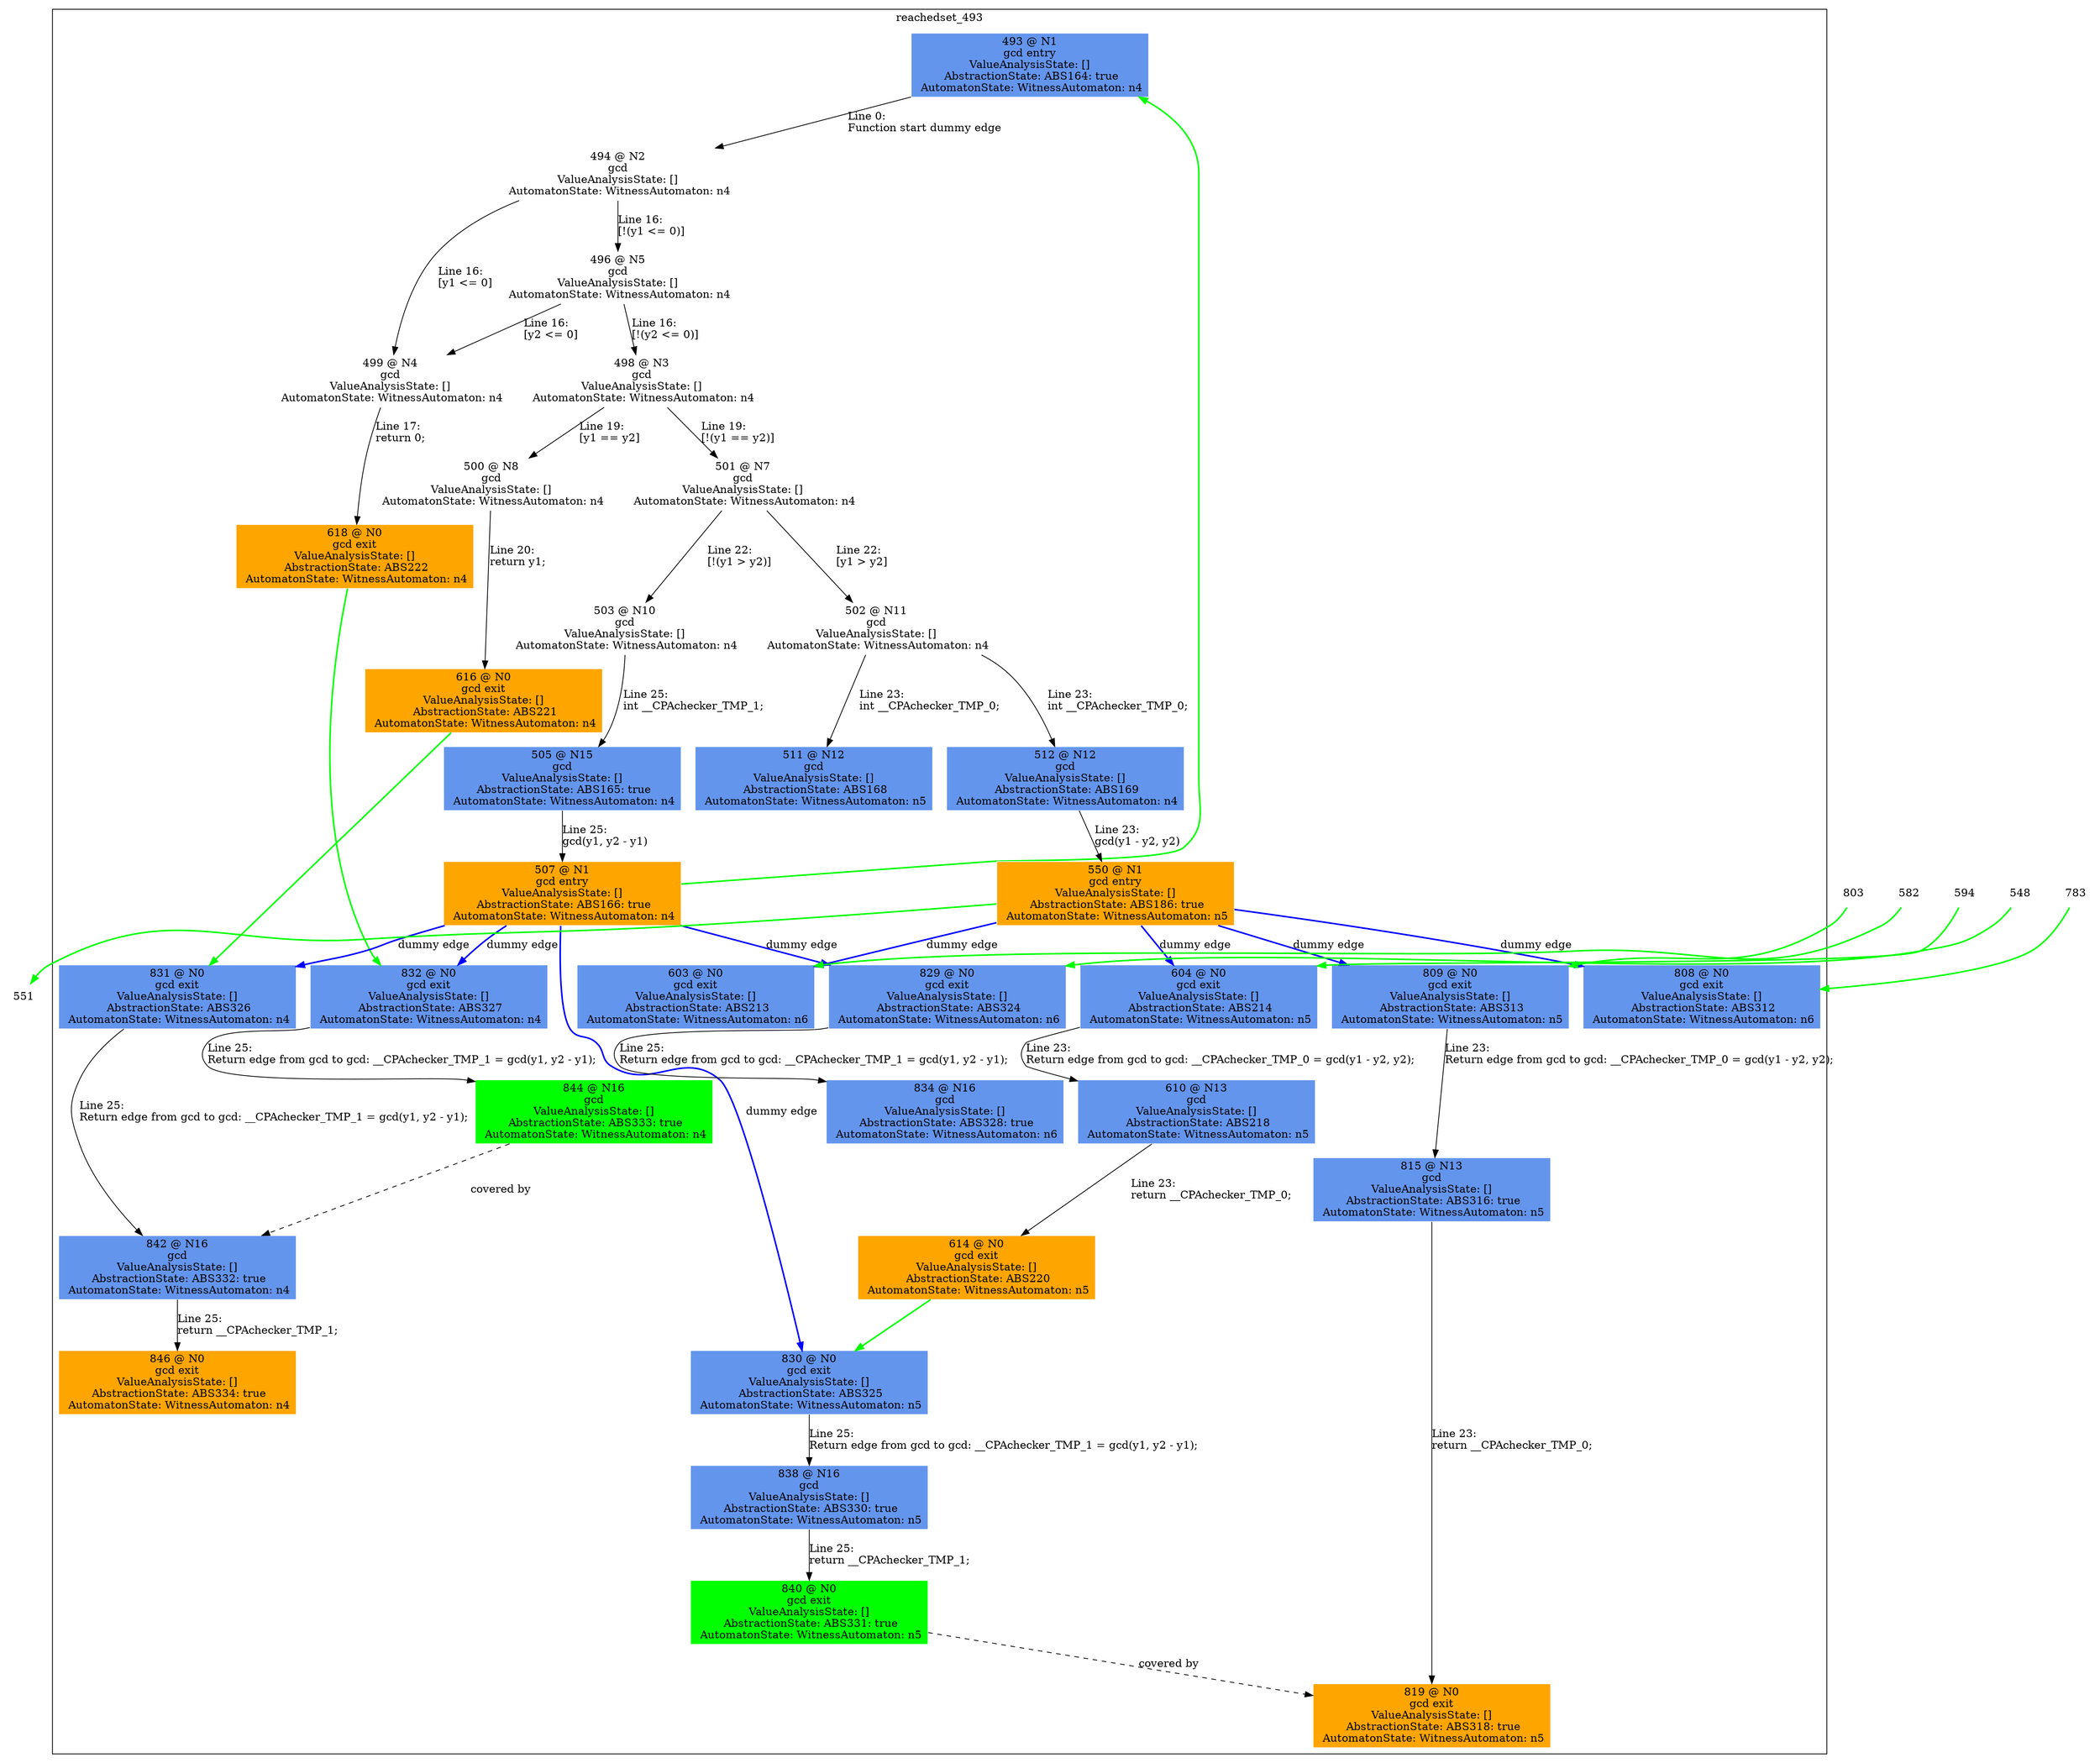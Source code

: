 digraph ARG {
node [style="filled" shape="box" color="white"]
subgraph cluster_493 {
label="reachedset_493"
493 [fillcolor="cornflowerblue" label="493 @ N1\ngcd entry\nValueAnalysisState: []\n AbstractionState: ABS164: true\n AutomatonState: WitnessAutomaton: n4\n" id="493"]
494 [label="494 @ N2\ngcd\nValueAnalysisState: []\n AutomatonState: WitnessAutomaton: n4\n" id="494"]
499 [label="499 @ N4\ngcd\nValueAnalysisState: []\n AutomatonState: WitnessAutomaton: n4\n" id="499"]
618 [fillcolor="orange" label="618 @ N0\ngcd exit\nValueAnalysisState: []\n AbstractionState: ABS222\n AutomatonState: WitnessAutomaton: n4\n" id="618"]
496 [label="496 @ N5\ngcd\nValueAnalysisState: []\n AutomatonState: WitnessAutomaton: n4\n" id="496"]
498 [label="498 @ N3\ngcd\nValueAnalysisState: []\n AutomatonState: WitnessAutomaton: n4\n" id="498"]
501 [label="501 @ N7\ngcd\nValueAnalysisState: []\n AutomatonState: WitnessAutomaton: n4\n" id="501"]
503 [label="503 @ N10\ngcd\nValueAnalysisState: []\n AutomatonState: WitnessAutomaton: n4\n" id="503"]
505 [fillcolor="cornflowerblue" label="505 @ N15\ngcd\nValueAnalysisState: []\n AbstractionState: ABS165: true\n AutomatonState: WitnessAutomaton: n4\n" id="505"]
507 [fillcolor="orange" label="507 @ N1\ngcd entry\nValueAnalysisState: []\n AbstractionState: ABS166: true\n AutomatonState: WitnessAutomaton: n4\n" id="507"]
832 [fillcolor="cornflowerblue" label="832 @ N0\ngcd exit\nValueAnalysisState: []\n AbstractionState: ABS327\n AutomatonState: WitnessAutomaton: n4\n" id="832"]
844 [fillcolor="green" label="844 @ N16\ngcd\nValueAnalysisState: []\n AbstractionState: ABS333: true\n AutomatonState: WitnessAutomaton: n4\n" id="844"]
831 [fillcolor="cornflowerblue" label="831 @ N0\ngcd exit\nValueAnalysisState: []\n AbstractionState: ABS326\n AutomatonState: WitnessAutomaton: n4\n" id="831"]
842 [fillcolor="cornflowerblue" label="842 @ N16\ngcd\nValueAnalysisState: []\n AbstractionState: ABS332: true\n AutomatonState: WitnessAutomaton: n4\n" id="842"]
846 [fillcolor="orange" label="846 @ N0\ngcd exit\nValueAnalysisState: []\n AbstractionState: ABS334: true\n AutomatonState: WitnessAutomaton: n4\n" id="846"]
830 [fillcolor="cornflowerblue" label="830 @ N0\ngcd exit\nValueAnalysisState: []\n AbstractionState: ABS325\n AutomatonState: WitnessAutomaton: n5\n" id="830"]
838 [fillcolor="cornflowerblue" label="838 @ N16\ngcd\nValueAnalysisState: []\n AbstractionState: ABS330: true\n AutomatonState: WitnessAutomaton: n5\n" id="838"]
840 [fillcolor="green" label="840 @ N0\ngcd exit\nValueAnalysisState: []\n AbstractionState: ABS331: true\n AutomatonState: WitnessAutomaton: n5\n" id="840"]
829 [fillcolor="cornflowerblue" label="829 @ N0\ngcd exit\nValueAnalysisState: []\n AbstractionState: ABS324\n AutomatonState: WitnessAutomaton: n6\n" id="829"]
834 [fillcolor="cornflowerblue" label="834 @ N16\ngcd\nValueAnalysisState: []\n AbstractionState: ABS328: true\n AutomatonState: WitnessAutomaton: n6\n" id="834"]
502 [label="502 @ N11\ngcd\nValueAnalysisState: []\n AutomatonState: WitnessAutomaton: n4\n" id="502"]
512 [fillcolor="cornflowerblue" label="512 @ N12\ngcd\nValueAnalysisState: []\n AbstractionState: ABS169\n AutomatonState: WitnessAutomaton: n4\n" id="512"]
550 [fillcolor="orange" label="550 @ N1\ngcd entry\nValueAnalysisState: []\n AbstractionState: ABS186: true\n AutomatonState: WitnessAutomaton: n5\n" id="550"]
809 [fillcolor="cornflowerblue" label="809 @ N0\ngcd exit\nValueAnalysisState: []\n AbstractionState: ABS313\n AutomatonState: WitnessAutomaton: n5\n" id="809"]
815 [fillcolor="cornflowerblue" label="815 @ N13\ngcd\nValueAnalysisState: []\n AbstractionState: ABS316: true\n AutomatonState: WitnessAutomaton: n5\n" id="815"]
819 [fillcolor="orange" label="819 @ N0\ngcd exit\nValueAnalysisState: []\n AbstractionState: ABS318: true\n AutomatonState: WitnessAutomaton: n5\n" id="819"]
808 [fillcolor="cornflowerblue" label="808 @ N0\ngcd exit\nValueAnalysisState: []\n AbstractionState: ABS312\n AutomatonState: WitnessAutomaton: n6\n" id="808"]
604 [fillcolor="cornflowerblue" label="604 @ N0\ngcd exit\nValueAnalysisState: []\n AbstractionState: ABS214\n AutomatonState: WitnessAutomaton: n5\n" id="604"]
610 [fillcolor="cornflowerblue" label="610 @ N13\ngcd\nValueAnalysisState: []\n AbstractionState: ABS218\n AutomatonState: WitnessAutomaton: n5\n" id="610"]
614 [fillcolor="orange" label="614 @ N0\ngcd exit\nValueAnalysisState: []\n AbstractionState: ABS220\n AutomatonState: WitnessAutomaton: n5\n" id="614"]
603 [fillcolor="cornflowerblue" label="603 @ N0\ngcd exit\nValueAnalysisState: []\n AbstractionState: ABS213\n AutomatonState: WitnessAutomaton: n6\n" id="603"]
511 [fillcolor="cornflowerblue" label="511 @ N12\ngcd\nValueAnalysisState: []\n AbstractionState: ABS168\n AutomatonState: WitnessAutomaton: n5\n" id="511"]
500 [label="500 @ N8\ngcd\nValueAnalysisState: []\n AutomatonState: WitnessAutomaton: n4\n" id="500"]
616 [fillcolor="orange" label="616 @ N0\ngcd exit\nValueAnalysisState: []\n AbstractionState: ABS221\n AutomatonState: WitnessAutomaton: n4\n" id="616"]
493 -> 494 [label="Line 0: \lFunction start dummy edge\l" id="493 -> 494"]
494 -> 496 [label="Line 16: \l[!(y1 <= 0)]\l" id="494 -> 496"]
494 -> 499 [label="Line 16: \l[y1 <= 0]\l" id="494 -> 499"]
499 -> 618 [label="Line 17: \lreturn 0;\l" id="499 -> 618"]
496 -> 498 [label="Line 16: \l[!(y2 <= 0)]\l" id="496 -> 498"]
496 -> 499 [label="Line 16: \l[y2 <= 0]\l" id="496 -> 499"]
498 -> 500 [label="Line 19: \l[y1 == y2]\l" id="498 -> 500"]
498 -> 501 [label="Line 19: \l[!(y1 == y2)]\l" id="498 -> 501"]
501 -> 502 [label="Line 22: \l[y1 > y2]\l" id="501 -> 502"]
501 -> 503 [label="Line 22: \l[!(y1 > y2)]\l" id="501 -> 503"]
503 -> 505 [label="Line 25: \lint __CPAchecker_TMP_1;\l" id="503 -> 505"]
505 -> 507 [label="Line 25: \lgcd(y1, y2 - y1)\l" id="505 -> 507"]
507 -> 829 [style="bold" color="blue" label="dummy edge" id="507 -> 829"]
507 -> 830 [style="bold" color="blue" label="dummy edge" id="507 -> 830"]
507 -> 831 [style="bold" color="blue" label="dummy edge" id="507 -> 831"]
507 -> 832 [style="bold" color="blue" label="dummy edge" id="507 -> 832"]
832 -> 844 [label="Line 25: \lReturn edge from gcd to gcd: __CPAchecker_TMP_1 = gcd(y1, y2 - y1);\l" id="832 -> 844"]
831 -> 842 [label="Line 25: \lReturn edge from gcd to gcd: __CPAchecker_TMP_1 = gcd(y1, y2 - y1);\l" id="831 -> 842"]
844 -> 842 [style="dashed" weight="0" label="covered by"]
842 -> 846 [label="Line 25: \lreturn __CPAchecker_TMP_1;\l" id="842 -> 846"]
830 -> 838 [label="Line 25: \lReturn edge from gcd to gcd: __CPAchecker_TMP_1 = gcd(y1, y2 - y1);\l" id="830 -> 838"]
838 -> 840 [label="Line 25: \lreturn __CPAchecker_TMP_1;\l" id="838 -> 840"]
829 -> 834 [label="Line 25: \lReturn edge from gcd to gcd: __CPAchecker_TMP_1 = gcd(y1, y2 - y1);\l" id="829 -> 834"]
502 -> 511 [label="Line 23: \lint __CPAchecker_TMP_0;\l" id="502 -> 511"]
502 -> 512 [label="Line 23: \lint __CPAchecker_TMP_0;\l" id="502 -> 512"]
512 -> 550 [label="Line 23: \lgcd(y1 - y2, y2)\l" id="512 -> 550"]
550 -> 603 [style="bold" color="blue" label="dummy edge" id="550 -> 603"]
550 -> 604 [style="bold" color="blue" label="dummy edge" id="550 -> 604"]
550 -> 808 [style="bold" color="blue" label="dummy edge" id="550 -> 808"]
550 -> 809 [style="bold" color="blue" label="dummy edge" id="550 -> 809"]
809 -> 815 [label="Line 23: \lReturn edge from gcd to gcd: __CPAchecker_TMP_0 = gcd(y1 - y2, y2);\l" id="809 -> 815"]
815 -> 819 [label="Line 23: \lreturn __CPAchecker_TMP_0;\l" id="815 -> 819"]
840 -> 819 [style="dashed" weight="0" label="covered by"]
604 -> 610 [label="Line 23: \lReturn edge from gcd to gcd: __CPAchecker_TMP_0 = gcd(y1 - y2, y2);\l" id="604 -> 610"]
610 -> 614 [label="Line 23: \lreturn __CPAchecker_TMP_0;\l" id="610 -> 614"]
500 -> 616 [label="Line 20: \lreturn y1;\l" id="500 -> 616"]
}
803 -> 809 [color=green style=bold]
582 -> 603 [color=green style=bold]
618 -> 832 [color=green style=bold]
594 -> 604 [color=green style=bold]
548 -> 829 [color=green style=bold]
783 -> 808 [color=green style=bold]
614 -> 830 [color=green style=bold]
550 -> 551 [color=green style=bold]
616 -> 831 [color=green style=bold]
507 -> 493 [color=green style=bold]
}
